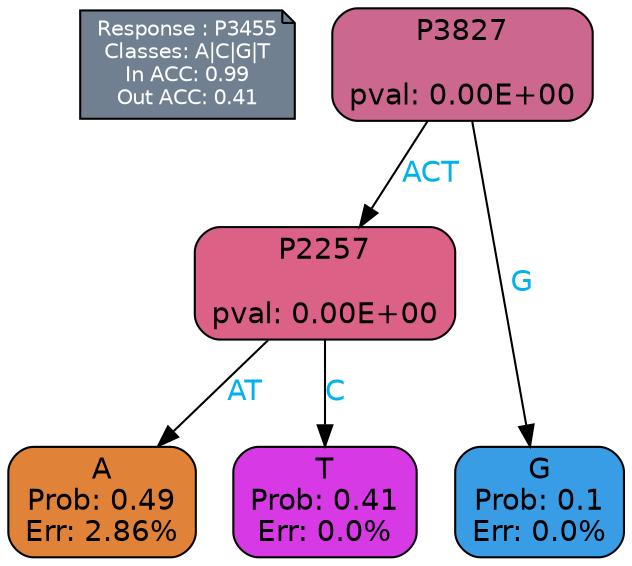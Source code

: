 digraph Tree {
node [shape=box, style="filled, rounded", color="black", fontname=helvetica] ;
graph [ranksep=equally, splines=polylines, bgcolor=transparent, dpi=600] ;
edge [fontname=helvetica] ;
LEGEND [label="Response : P3455
Classes: A|C|G|T
In ACC: 0.99
Out ACC: 0.41
",shape=note,align=left,style=filled,fillcolor="slategray",fontcolor="white",fontsize=10];1 [label="P3827

pval: 0.00E+00", fillcolor="#cc6790"] ;
2 [label="P2257

pval: 0.00E+00", fillcolor="#dc6186"] ;
3 [label="A
Prob: 0.49
Err: 2.86%", fillcolor="#e08339"] ;
4 [label="T
Prob: 0.41
Err: 0.0%", fillcolor="#d739e5"] ;
5 [label="G
Prob: 0.1
Err: 0.0%", fillcolor="#399de5"] ;
1 -> 2 [label="ACT",fontcolor=deepskyblue2] ;
1 -> 5 [label="G",fontcolor=deepskyblue2] ;
2 -> 3 [label="AT",fontcolor=deepskyblue2] ;
2 -> 4 [label="C",fontcolor=deepskyblue2] ;
{rank = same; 3;4;5;}{rank = same; LEGEND;1;}}